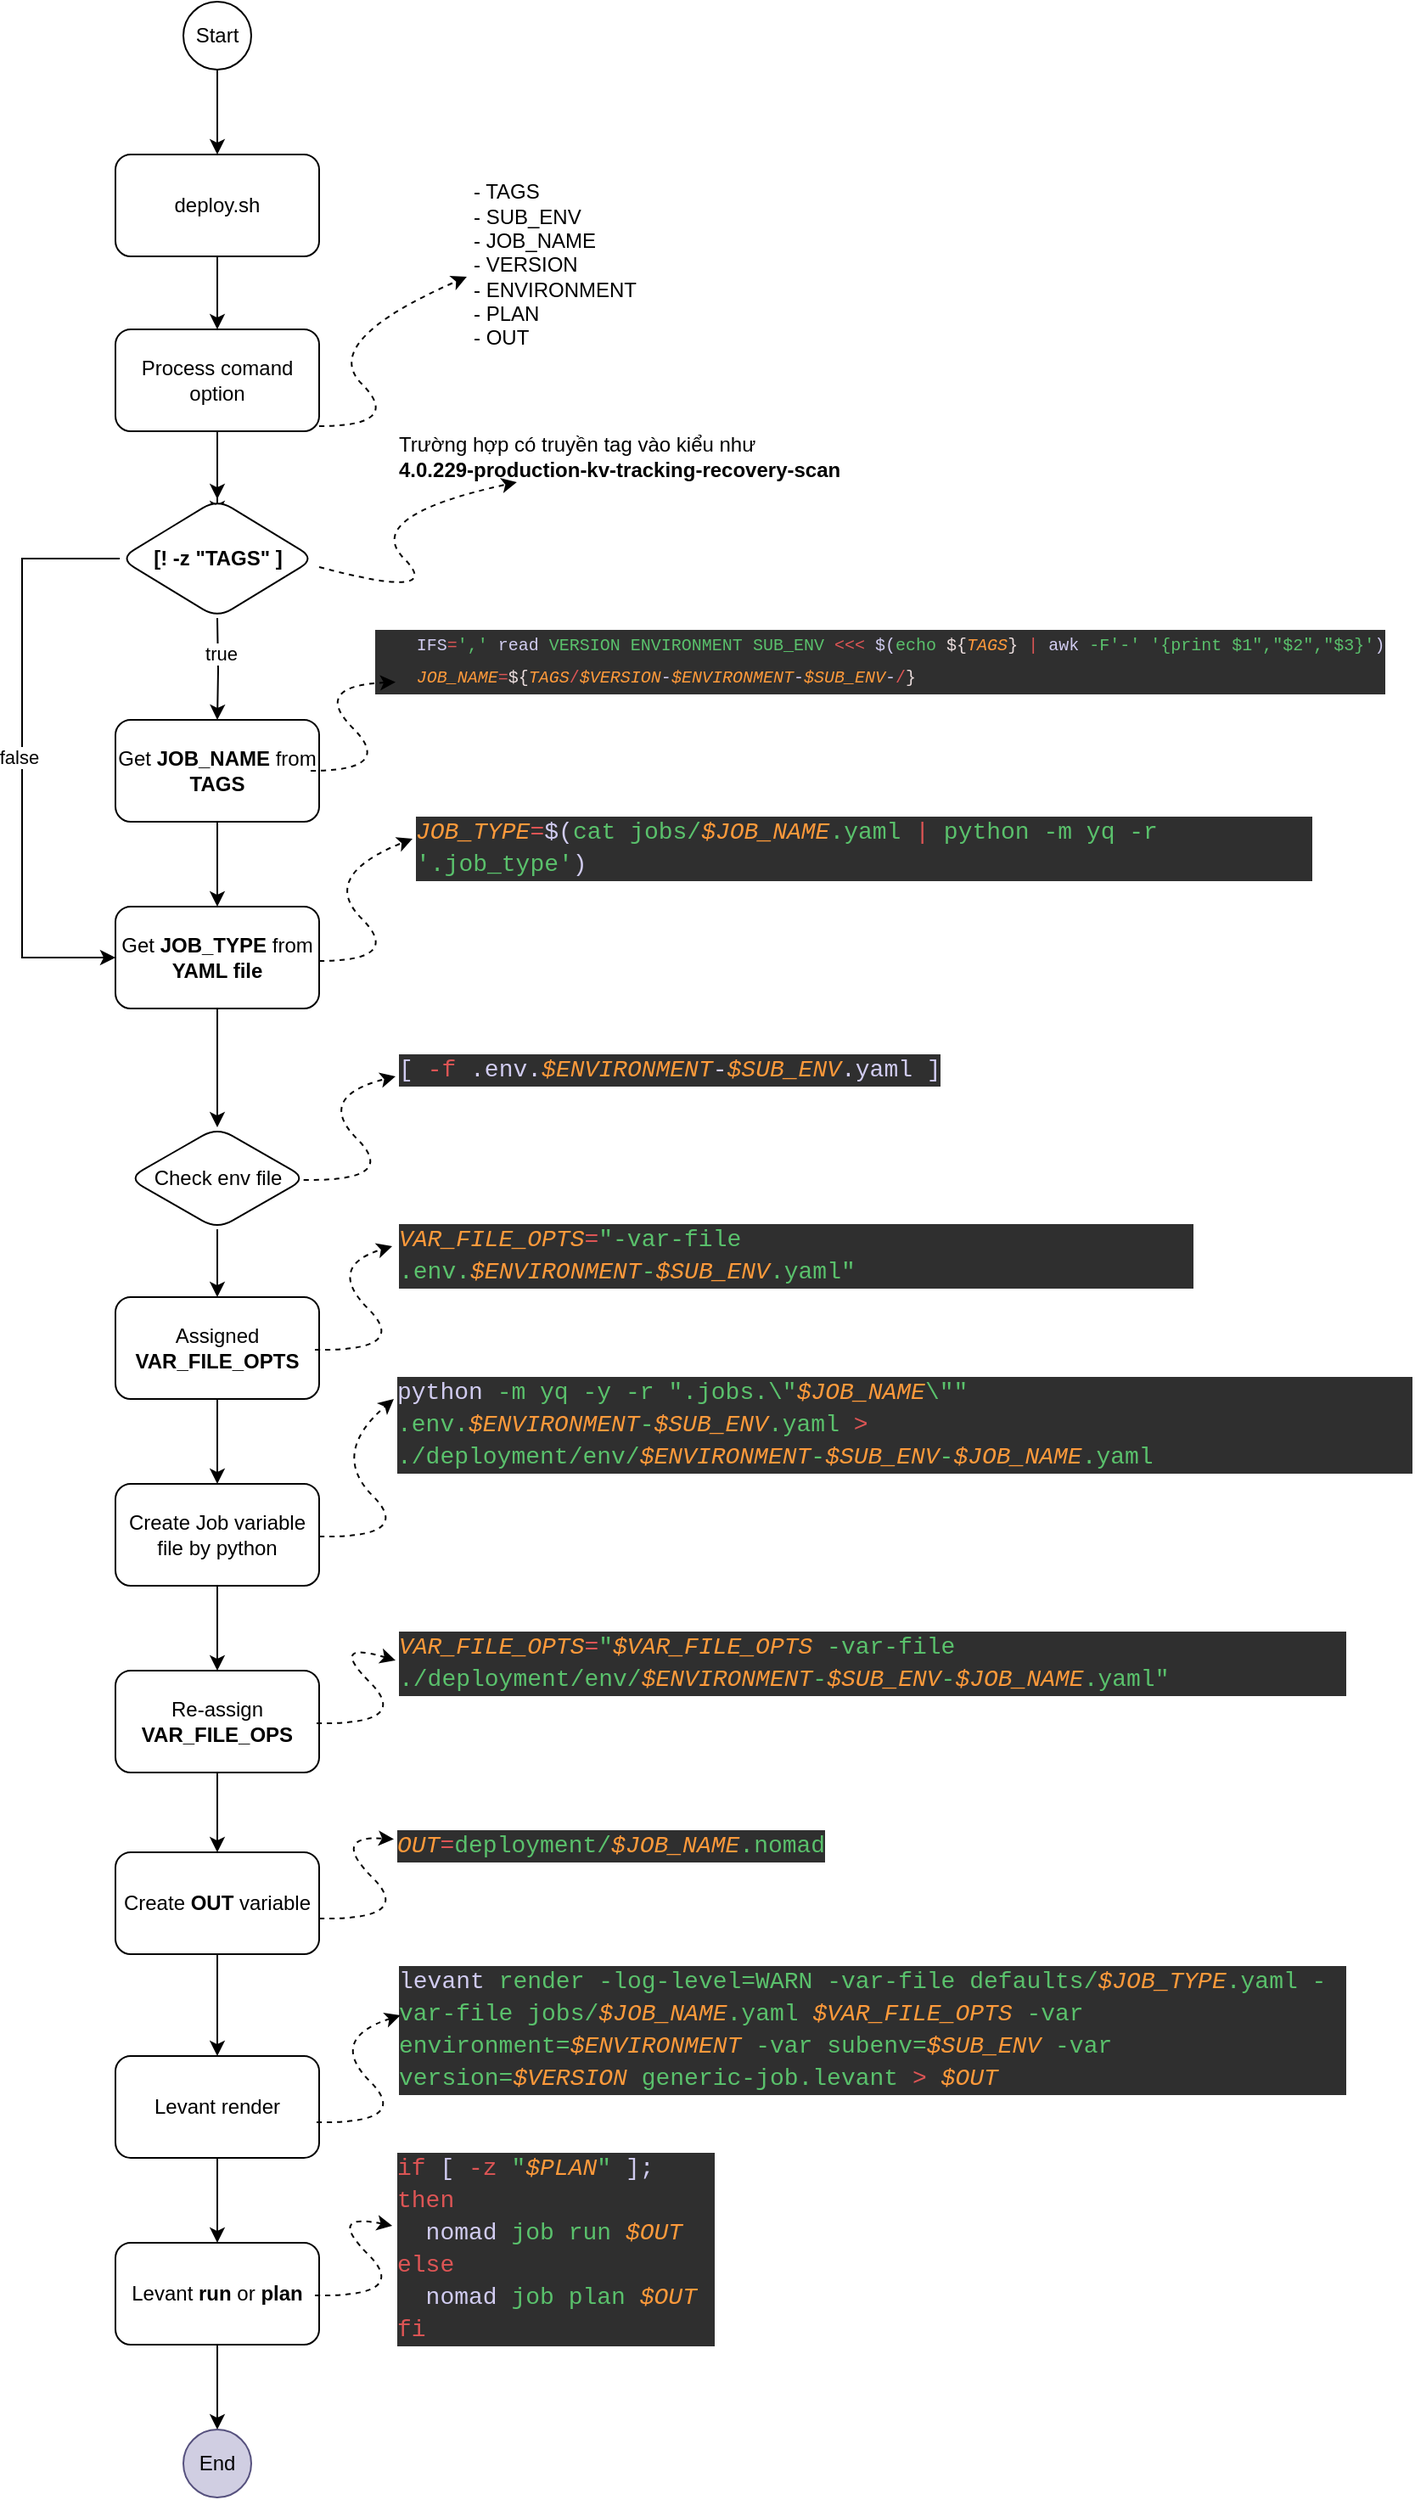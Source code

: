 <mxfile version="21.6.8" type="github">
  <diagram name="Page-1" id="0y15OAwdEvQ6BRsmeDMm">
    <mxGraphModel dx="2066" dy="1103" grid="1" gridSize="10" guides="1" tooltips="1" connect="1" arrows="1" fold="1" page="1" pageScale="1" pageWidth="850" pageHeight="1100" math="0" shadow="0">
      <root>
        <mxCell id="0" />
        <mxCell id="1" parent="0" />
        <mxCell id="_bVZ1d8dCjfE9aQv2Lmk-3" value="" style="edgeStyle=orthogonalEdgeStyle;rounded=0;orthogonalLoop=1;jettySize=auto;html=1;" edge="1" parent="1" source="_bVZ1d8dCjfE9aQv2Lmk-1" target="_bVZ1d8dCjfE9aQv2Lmk-2">
          <mxGeometry relative="1" as="geometry" />
        </mxCell>
        <mxCell id="_bVZ1d8dCjfE9aQv2Lmk-1" value="Start" style="ellipse;whiteSpace=wrap;html=1;aspect=fixed;" vertex="1" parent="1">
          <mxGeometry x="126" width="40" height="40" as="geometry" />
        </mxCell>
        <mxCell id="_bVZ1d8dCjfE9aQv2Lmk-5" value="" style="edgeStyle=orthogonalEdgeStyle;rounded=0;orthogonalLoop=1;jettySize=auto;html=1;" edge="1" parent="1" source="_bVZ1d8dCjfE9aQv2Lmk-2" target="_bVZ1d8dCjfE9aQv2Lmk-4">
          <mxGeometry relative="1" as="geometry" />
        </mxCell>
        <mxCell id="_bVZ1d8dCjfE9aQv2Lmk-2" value="deploy.sh" style="rounded=1;whiteSpace=wrap;html=1;" vertex="1" parent="1">
          <mxGeometry x="86" y="90" width="120" height="60" as="geometry" />
        </mxCell>
        <mxCell id="_bVZ1d8dCjfE9aQv2Lmk-13" style="edgeStyle=orthogonalEdgeStyle;rounded=0;orthogonalLoop=1;jettySize=auto;html=1;" edge="1" parent="1" source="_bVZ1d8dCjfE9aQv2Lmk-34">
          <mxGeometry relative="1" as="geometry">
            <mxPoint x="146" y="303" as="targetPoint" />
          </mxGeometry>
        </mxCell>
        <mxCell id="_bVZ1d8dCjfE9aQv2Lmk-4" value="Process comand option" style="rounded=1;whiteSpace=wrap;html=1;" vertex="1" parent="1">
          <mxGeometry x="86" y="193" width="120" height="60" as="geometry" />
        </mxCell>
        <mxCell id="_bVZ1d8dCjfE9aQv2Lmk-7" value="- TAGS&lt;br&gt;- SUB_ENV&lt;br&gt;- JOB_NAME&lt;br&gt;- VERSION&lt;br&gt;- ENVIRONMENT&lt;br&gt;- PLAN&lt;br&gt;- OUT" style="text;strokeColor=none;fillColor=none;align=left;verticalAlign=middle;spacingLeft=4;spacingRight=4;overflow=hidden;points=[[0,0.5],[1,0.5]];portConstraint=eastwest;rotatable=0;whiteSpace=wrap;html=1;" vertex="1" parent="1">
          <mxGeometry x="291" y="100" width="110" height="110" as="geometry" />
        </mxCell>
        <mxCell id="_bVZ1d8dCjfE9aQv2Lmk-11" value="" style="curved=1;endArrow=classic;html=1;rounded=0;entryX=0.018;entryY=0.564;entryDx=0;entryDy=0;entryPerimeter=0;dashed=1;" edge="1" parent="1" target="_bVZ1d8dCjfE9aQv2Lmk-7">
          <mxGeometry width="50" height="50" relative="1" as="geometry">
            <mxPoint x="206" y="250" as="sourcePoint" />
            <mxPoint x="256" y="200" as="targetPoint" />
            <Array as="points">
              <mxPoint x="256" y="250" />
              <mxPoint x="206" y="200" />
            </Array>
          </mxGeometry>
        </mxCell>
        <mxCell id="_bVZ1d8dCjfE9aQv2Lmk-15" value="" style="edgeStyle=orthogonalEdgeStyle;rounded=0;orthogonalLoop=1;jettySize=auto;html=1;" edge="1" parent="1" target="_bVZ1d8dCjfE9aQv2Lmk-14">
          <mxGeometry relative="1" as="geometry">
            <mxPoint x="146" y="363" as="sourcePoint" />
          </mxGeometry>
        </mxCell>
        <mxCell id="_bVZ1d8dCjfE9aQv2Lmk-27" value="true" style="edgeLabel;html=1;align=center;verticalAlign=middle;resizable=0;points=[];" vertex="1" connectable="0" parent="_bVZ1d8dCjfE9aQv2Lmk-15">
          <mxGeometry x="-0.3" y="1" relative="1" as="geometry">
            <mxPoint as="offset" />
          </mxGeometry>
        </mxCell>
        <mxCell id="_bVZ1d8dCjfE9aQv2Lmk-24" style="edgeStyle=orthogonalEdgeStyle;rounded=0;orthogonalLoop=1;jettySize=auto;html=1;entryX=0;entryY=0.5;entryDx=0;entryDy=0;exitX=0;exitY=0.5;exitDx=0;exitDy=0;" edge="1" parent="1" source="_bVZ1d8dCjfE9aQv2Lmk-34" target="_bVZ1d8dCjfE9aQv2Lmk-21">
          <mxGeometry relative="1" as="geometry">
            <mxPoint x="86" y="333" as="sourcePoint" />
            <mxPoint x="61" y="563" as="targetPoint" />
            <Array as="points">
              <mxPoint x="31" y="328" />
              <mxPoint x="31" y="563" />
            </Array>
          </mxGeometry>
        </mxCell>
        <mxCell id="_bVZ1d8dCjfE9aQv2Lmk-26" value="false" style="edgeLabel;html=1;align=center;verticalAlign=middle;resizable=0;points=[];" vertex="1" connectable="0" parent="_bVZ1d8dCjfE9aQv2Lmk-24">
          <mxGeometry x="0.003" y="-2" relative="1" as="geometry">
            <mxPoint as="offset" />
          </mxGeometry>
        </mxCell>
        <mxCell id="_bVZ1d8dCjfE9aQv2Lmk-22" value="" style="edgeStyle=orthogonalEdgeStyle;rounded=0;orthogonalLoop=1;jettySize=auto;html=1;" edge="1" parent="1" source="_bVZ1d8dCjfE9aQv2Lmk-14" target="_bVZ1d8dCjfE9aQv2Lmk-21">
          <mxGeometry relative="1" as="geometry" />
        </mxCell>
        <mxCell id="_bVZ1d8dCjfE9aQv2Lmk-14" value="Get &lt;b&gt;JOB_NAME &lt;/b&gt;from &lt;b&gt;TAGS&lt;/b&gt;" style="rounded=1;whiteSpace=wrap;html=1;" vertex="1" parent="1">
          <mxGeometry x="86" y="423" width="120" height="60" as="geometry" />
        </mxCell>
        <mxCell id="_bVZ1d8dCjfE9aQv2Lmk-16" value="Trường hợp có truyền tag vào kiểu như&amp;nbsp;&lt;br&gt;&lt;b&gt;4.0.229-production-kv-tracking-recovery-scan&amp;nbsp;&lt;/b&gt;" style="text;html=1;strokeColor=none;fillColor=none;align=left;verticalAlign=middle;whiteSpace=wrap;rounded=0;" vertex="1" parent="1">
          <mxGeometry x="251" y="253" width="280" height="30" as="geometry" />
        </mxCell>
        <mxCell id="_bVZ1d8dCjfE9aQv2Lmk-18" value="" style="curved=1;endArrow=classic;html=1;rounded=0;dashed=1;exitX=1;exitY=0.5;exitDx=0;exitDy=0;" edge="1" parent="1" target="_bVZ1d8dCjfE9aQv2Lmk-16">
          <mxGeometry width="50" height="50" relative="1" as="geometry">
            <mxPoint x="206" y="333" as="sourcePoint" />
            <mxPoint x="281" y="303" as="targetPoint" />
            <Array as="points">
              <mxPoint x="281" y="353" />
              <mxPoint x="231" y="303" />
            </Array>
          </mxGeometry>
        </mxCell>
        <mxCell id="_bVZ1d8dCjfE9aQv2Lmk-38" value="" style="edgeStyle=orthogonalEdgeStyle;rounded=0;orthogonalLoop=1;jettySize=auto;html=1;" edge="1" parent="1" source="_bVZ1d8dCjfE9aQv2Lmk-21" target="_bVZ1d8dCjfE9aQv2Lmk-37">
          <mxGeometry relative="1" as="geometry" />
        </mxCell>
        <mxCell id="_bVZ1d8dCjfE9aQv2Lmk-21" value="Get &lt;b&gt;JOB_TYPE&amp;nbsp;&lt;/b&gt;from &lt;b&gt;YAML file&lt;/b&gt;" style="rounded=1;whiteSpace=wrap;html=1;" vertex="1" parent="1">
          <mxGeometry x="86" y="533" width="120" height="60" as="geometry" />
        </mxCell>
        <mxCell id="_bVZ1d8dCjfE9aQv2Lmk-28" value="&lt;div style=&quot;color: rgb(209, 204, 241); background-color: rgb(47, 47, 47); font-family: Consolas, &amp;quot;Courier New&amp;quot;, monospace; line-height: 19px; font-size: 10px;&quot;&gt;&lt;div style=&quot;text-align: justify;&quot;&gt;&amp;nbsp; &amp;nbsp; IFS&lt;span style=&quot;color: #dd5555;&quot;&gt;=&lt;/span&gt;&lt;span style=&quot;color: #5ac16c;&quot;&gt;&#39;,&#39;&lt;/span&gt; read &lt;span style=&quot;color: #5ac16c;&quot;&gt;VERSION&lt;/span&gt; &lt;span style=&quot;color: #5ac16c;&quot;&gt;ENVIRONMENT&lt;/span&gt; &lt;span style=&quot;color: #5ac16c;&quot;&gt;SUB_ENV&lt;/span&gt; &lt;span style=&quot;color: #dd5555;&quot;&gt;&amp;lt;&amp;lt;&amp;lt;&lt;/span&gt; $(&lt;span style=&quot;color: #5ac16c;&quot;&gt;echo&lt;/span&gt; &lt;span style=&quot;color: #eee0e0;&quot;&gt;${&lt;/span&gt;&lt;span style=&quot;color: #ff9a3b;font-style: italic;&quot;&gt;TAGS&lt;/span&gt;&lt;span style=&quot;color: #eee0e0;&quot;&gt;}&lt;/span&gt; &lt;span style=&quot;color: #dd5555;&quot;&gt;|&lt;/span&gt; awk &lt;span style=&quot;color: #5ac16c;&quot;&gt;-F&#39;-&#39;&lt;/span&gt; &lt;span style=&quot;color: #5ac16c;&quot;&gt;&#39;{print $1&quot;,&quot;$2&quot;,&quot;$3}&#39;&lt;/span&gt;)&lt;/div&gt;&lt;div style=&quot;text-align: justify;&quot;&gt;&amp;nbsp; &amp;nbsp; &lt;span style=&quot;color: #ff9a3b;font-style: italic;&quot;&gt;JOB_NAME&lt;/span&gt;&lt;span style=&quot;color: #dd5555;&quot;&gt;=&lt;/span&gt;&lt;span style=&quot;color: #eee0e0;&quot;&gt;${&lt;/span&gt;&lt;span style=&quot;color: #ff9a3b;font-style: italic;&quot;&gt;TAGS&lt;/span&gt;&lt;span style=&quot;color: #dd5555;&quot;&gt;/&lt;/span&gt;&lt;span style=&quot;color: #ff9a3b;font-style: italic;&quot;&gt;$VERSION&lt;/span&gt;-&lt;span style=&quot;color: #ff9a3b;font-style: italic;&quot;&gt;$ENVIRONMENT&lt;/span&gt;-&lt;span style=&quot;color: #ff9a3b;font-style: italic;&quot;&gt;$SUB_ENV&lt;/span&gt;-&lt;span style=&quot;color: #dd5555;&quot;&gt;/&lt;/span&gt;&lt;span style=&quot;color: #eee0e0;&quot;&gt;}&lt;/span&gt;&lt;/div&gt;&lt;/div&gt;" style="text;html=1;align=center;verticalAlign=middle;resizable=0;points=[];autosize=1;strokeColor=none;fillColor=none;" vertex="1" parent="1">
          <mxGeometry x="251" y="363" width="570" height="50" as="geometry" />
        </mxCell>
        <mxCell id="_bVZ1d8dCjfE9aQv2Lmk-29" value="" style="curved=1;endArrow=classic;html=1;rounded=0;dashed=1;" edge="1" parent="1" target="_bVZ1d8dCjfE9aQv2Lmk-28">
          <mxGeometry width="50" height="50" relative="1" as="geometry">
            <mxPoint x="201" y="453" as="sourcePoint" />
            <mxPoint x="251" y="403" as="targetPoint" />
            <Array as="points">
              <mxPoint x="251" y="453" />
              <mxPoint x="201" y="403" />
            </Array>
          </mxGeometry>
        </mxCell>
        <mxCell id="_bVZ1d8dCjfE9aQv2Lmk-31" value="&lt;div style=&quot;color: rgb(209, 204, 241); background-color: rgb(47, 47, 47); font-family: Consolas, &amp;quot;Courier New&amp;quot;, monospace; font-weight: normal; font-size: 14px; line-height: 19px;&quot;&gt;&lt;div&gt;&lt;span style=&quot;color: #ff9a3b;font-style: italic;&quot;&gt;JOB_TYPE&lt;/span&gt;&lt;span style=&quot;color: #dd5555;&quot;&gt;=&lt;/span&gt;&lt;span style=&quot;color: #d1ccf1;&quot;&gt;$(&lt;/span&gt;&lt;span style=&quot;color: #5ac16c;&quot;&gt;cat jobs/&lt;/span&gt;&lt;span style=&quot;color: #ff9a3b;font-style: italic;&quot;&gt;$JOB_NAME&lt;/span&gt;&lt;span style=&quot;color: #5ac16c;&quot;&gt;.yaml &lt;/span&gt;&lt;span style=&quot;color: #dd5555;&quot;&gt;|&lt;/span&gt;&lt;span style=&quot;color: #5ac16c;&quot;&gt; python -m yq -r &#39;.job_type&#39;&lt;/span&gt;&lt;span style=&quot;color: #d1ccf1;&quot;&gt;)&lt;/span&gt;&lt;/div&gt;&lt;/div&gt;" style="text;whiteSpace=wrap;html=1;" vertex="1" parent="1">
          <mxGeometry x="261" y="473" width="530" height="40" as="geometry" />
        </mxCell>
        <mxCell id="_bVZ1d8dCjfE9aQv2Lmk-32" value="" style="curved=1;endArrow=classic;html=1;rounded=0;dashed=1;entryX=0;entryY=0.5;entryDx=0;entryDy=0;" edge="1" parent="1" target="_bVZ1d8dCjfE9aQv2Lmk-31">
          <mxGeometry width="50" height="50" relative="1" as="geometry">
            <mxPoint x="206" y="565" as="sourcePoint" />
            <mxPoint x="256" y="513" as="targetPoint" />
            <Array as="points">
              <mxPoint x="256" y="565" />
              <mxPoint x="206" y="515" />
            </Array>
          </mxGeometry>
        </mxCell>
        <mxCell id="_bVZ1d8dCjfE9aQv2Lmk-36" value="" style="edgeStyle=orthogonalEdgeStyle;rounded=0;orthogonalLoop=1;jettySize=auto;html=1;" edge="1" parent="1" source="_bVZ1d8dCjfE9aQv2Lmk-4" target="_bVZ1d8dCjfE9aQv2Lmk-34">
          <mxGeometry relative="1" as="geometry">
            <mxPoint x="146" y="253" as="sourcePoint" />
            <mxPoint x="146" y="303" as="targetPoint" />
          </mxGeometry>
        </mxCell>
        <mxCell id="_bVZ1d8dCjfE9aQv2Lmk-34" value="&lt;b style=&quot;border-color: var(--border-color);&quot;&gt;[! -z &quot;TAGS&quot; ]&lt;/b&gt;" style="rhombus;whiteSpace=wrap;html=1;rounded=1;" vertex="1" parent="1">
          <mxGeometry x="88.5" y="293" width="115" height="70" as="geometry" />
        </mxCell>
        <mxCell id="_bVZ1d8dCjfE9aQv2Lmk-42" value="" style="edgeStyle=orthogonalEdgeStyle;rounded=0;orthogonalLoop=1;jettySize=auto;html=1;" edge="1" parent="1" source="_bVZ1d8dCjfE9aQv2Lmk-37" target="_bVZ1d8dCjfE9aQv2Lmk-41">
          <mxGeometry relative="1" as="geometry" />
        </mxCell>
        <mxCell id="_bVZ1d8dCjfE9aQv2Lmk-37" value="&lt;font style=&quot;font-size: 12px;&quot;&gt;Check env file&lt;/font&gt;" style="rhombus;whiteSpace=wrap;html=1;rounded=1;" vertex="1" parent="1">
          <mxGeometry x="93.5" y="663" width="105" height="60" as="geometry" />
        </mxCell>
        <mxCell id="_bVZ1d8dCjfE9aQv2Lmk-39" value="&lt;div style=&quot;color: rgb(209, 204, 241); background-color: rgb(47, 47, 47); font-family: Consolas, &amp;quot;Courier New&amp;quot;, monospace; font-weight: normal; font-size: 14px; line-height: 19px;&quot;&gt;&lt;div&gt;&lt;span style=&quot;color: #d1ccf1;&quot;&gt;[ &lt;/span&gt;&lt;span style=&quot;color: #dd5555;&quot;&gt;-f&lt;/span&gt;&lt;span style=&quot;color: #d1ccf1;&quot;&gt; .env.&lt;/span&gt;&lt;span style=&quot;color: #ff9a3b;font-style: italic;&quot;&gt;$ENVIRONMENT&lt;/span&gt;&lt;span style=&quot;color: #d1ccf1;&quot;&gt;-&lt;/span&gt;&lt;span style=&quot;color: #ff9a3b;font-style: italic;&quot;&gt;$SUB_ENV&lt;/span&gt;&lt;span style=&quot;color: #d1ccf1;&quot;&gt;.yaml ]&lt;/span&gt;&lt;/div&gt;&lt;/div&gt;" style="text;whiteSpace=wrap;html=1;" vertex="1" parent="1">
          <mxGeometry x="251" y="613" width="330" height="40" as="geometry" />
        </mxCell>
        <mxCell id="_bVZ1d8dCjfE9aQv2Lmk-40" value="" style="curved=1;endArrow=classic;html=1;rounded=0;dashed=1;entryX=0;entryY=0.5;entryDx=0;entryDy=0;" edge="1" parent="1" source="_bVZ1d8dCjfE9aQv2Lmk-37" target="_bVZ1d8dCjfE9aQv2Lmk-39">
          <mxGeometry width="50" height="50" relative="1" as="geometry">
            <mxPoint x="203.5" y="695" as="sourcePoint" />
            <mxPoint x="258.5" y="623" as="targetPoint" />
            <Array as="points">
              <mxPoint x="253.5" y="695" />
              <mxPoint x="203.5" y="645" />
            </Array>
          </mxGeometry>
        </mxCell>
        <mxCell id="_bVZ1d8dCjfE9aQv2Lmk-49" value="" style="edgeStyle=orthogonalEdgeStyle;rounded=0;orthogonalLoop=1;jettySize=auto;html=1;" edge="1" parent="1" source="_bVZ1d8dCjfE9aQv2Lmk-41" target="_bVZ1d8dCjfE9aQv2Lmk-48">
          <mxGeometry relative="1" as="geometry" />
        </mxCell>
        <mxCell id="_bVZ1d8dCjfE9aQv2Lmk-41" value="Assigned &lt;b&gt;VAR_FILE_OPTS&lt;/b&gt;" style="whiteSpace=wrap;html=1;rounded=1;" vertex="1" parent="1">
          <mxGeometry x="86" y="763" width="120" height="60" as="geometry" />
        </mxCell>
        <mxCell id="_bVZ1d8dCjfE9aQv2Lmk-43" value="&lt;div style=&quot;color: rgb(209, 204, 241); background-color: rgb(47, 47, 47); font-family: Consolas, &amp;quot;Courier New&amp;quot;, monospace; font-weight: normal; font-size: 14px; line-height: 19px;&quot;&gt;&lt;div&gt;&lt;span style=&quot;color: #ff9a3b;font-style: italic;&quot;&gt;VAR_FILE_OPTS&lt;/span&gt;&lt;span style=&quot;color: #dd5555;&quot;&gt;=&lt;/span&gt;&lt;span style=&quot;color: #5ac16c;&quot;&gt;&quot;-var-file .env.&lt;/span&gt;&lt;span style=&quot;color: #ff9a3b;font-style: italic;&quot;&gt;$ENVIRONMENT&lt;/span&gt;&lt;span style=&quot;color: #5ac16c;&quot;&gt;-&lt;/span&gt;&lt;span style=&quot;color: #ff9a3b;font-style: italic;&quot;&gt;$SUB_ENV&lt;/span&gt;&lt;span style=&quot;color: #5ac16c;&quot;&gt;.yaml&quot;&lt;/span&gt;&lt;/div&gt;&lt;/div&gt;" style="text;whiteSpace=wrap;html=1;" vertex="1" parent="1">
          <mxGeometry x="251" y="713" width="470" height="40" as="geometry" />
        </mxCell>
        <mxCell id="_bVZ1d8dCjfE9aQv2Lmk-45" value="" style="curved=1;endArrow=classic;html=1;rounded=0;dashed=1;" edge="1" parent="1">
          <mxGeometry width="50" height="50" relative="1" as="geometry">
            <mxPoint x="203.5" y="794" as="sourcePoint" />
            <mxPoint x="249" y="733" as="targetPoint" />
            <Array as="points">
              <mxPoint x="260" y="795" />
              <mxPoint x="210" y="745" />
            </Array>
          </mxGeometry>
        </mxCell>
        <mxCell id="_bVZ1d8dCjfE9aQv2Lmk-53" value="" style="edgeStyle=orthogonalEdgeStyle;rounded=0;orthogonalLoop=1;jettySize=auto;html=1;" edge="1" parent="1" source="_bVZ1d8dCjfE9aQv2Lmk-48" target="_bVZ1d8dCjfE9aQv2Lmk-52">
          <mxGeometry relative="1" as="geometry" />
        </mxCell>
        <mxCell id="_bVZ1d8dCjfE9aQv2Lmk-48" value="Create Job variable file by python" style="whiteSpace=wrap;html=1;rounded=1;" vertex="1" parent="1">
          <mxGeometry x="86" y="873" width="120" height="60" as="geometry" />
        </mxCell>
        <mxCell id="_bVZ1d8dCjfE9aQv2Lmk-50" value="&lt;div style=&quot;color: rgb(209, 204, 241); background-color: rgb(47, 47, 47); font-family: Consolas, &amp;quot;Courier New&amp;quot;, monospace; font-weight: normal; font-size: 14px; line-height: 19px;&quot;&gt;&lt;div&gt;&lt;span style=&quot;color: #d1ccf1;&quot;&gt;python &lt;/span&gt;&lt;span style=&quot;color: #5ac16c;&quot;&gt;-m&lt;/span&gt;&lt;span style=&quot;color: #d1ccf1;&quot;&gt; &lt;/span&gt;&lt;span style=&quot;color: #5ac16c;&quot;&gt;yq&lt;/span&gt;&lt;span style=&quot;color: #d1ccf1;&quot;&gt; &lt;/span&gt;&lt;span style=&quot;color: #5ac16c;&quot;&gt;-y&lt;/span&gt;&lt;span style=&quot;color: #d1ccf1;&quot;&gt; &lt;/span&gt;&lt;span style=&quot;color: #5ac16c;&quot;&gt;-r&lt;/span&gt;&lt;span style=&quot;color: #d1ccf1;&quot;&gt; &lt;/span&gt;&lt;span style=&quot;color: #5ac16c;&quot;&gt;&quot;.jobs.\&quot;&lt;/span&gt;&lt;span style=&quot;color: #ff9a3b;font-style: italic;&quot;&gt;$JOB_NAME&lt;/span&gt;&lt;span style=&quot;color: #5ac16c;&quot;&gt;\&quot;&quot;&lt;/span&gt;&lt;span style=&quot;color: #d1ccf1;&quot;&gt; &lt;/span&gt;&lt;span style=&quot;color: #5ac16c;&quot;&gt;.env.&lt;/span&gt;&lt;span style=&quot;color: #ff9a3b;font-style: italic;&quot;&gt;$ENVIRONMENT&lt;/span&gt;&lt;span style=&quot;color: #5ac16c;&quot;&gt;-&lt;/span&gt;&lt;span style=&quot;color: #ff9a3b;font-style: italic;&quot;&gt;$SUB_ENV&lt;/span&gt;&lt;span style=&quot;color: #5ac16c;&quot;&gt;.yaml&lt;/span&gt;&lt;span style=&quot;color: #d1ccf1;&quot;&gt; &lt;/span&gt;&lt;span style=&quot;color: #dd5555;&quot;&gt;&amp;gt;&lt;/span&gt;&lt;span style=&quot;color: #d1ccf1;&quot;&gt; &lt;/span&gt;&lt;span style=&quot;color: #5ac16c;&quot;&gt;./deployment/env/&lt;/span&gt;&lt;span style=&quot;color: #ff9a3b;font-style: italic;&quot;&gt;$ENVIRONMENT&lt;/span&gt;&lt;span style=&quot;color: #5ac16c;&quot;&gt;-&lt;/span&gt;&lt;span style=&quot;color: #ff9a3b;font-style: italic;&quot;&gt;$SUB_ENV&lt;/span&gt;&lt;span style=&quot;color: #5ac16c;&quot;&gt;-&lt;/span&gt;&lt;span style=&quot;color: #ff9a3b;font-style: italic;&quot;&gt;$JOB_NAME&lt;/span&gt;&lt;span style=&quot;color: #5ac16c;&quot;&gt;.yaml&lt;/span&gt;&lt;/div&gt;&lt;/div&gt;" style="text;whiteSpace=wrap;html=1;" vertex="1" parent="1">
          <mxGeometry x="250" y="803" width="600" height="80" as="geometry" />
        </mxCell>
        <mxCell id="_bVZ1d8dCjfE9aQv2Lmk-51" value="" style="curved=1;endArrow=classic;html=1;rounded=0;dashed=1;entryX=0;entryY=0.25;entryDx=0;entryDy=0;" edge="1" parent="1" target="_bVZ1d8dCjfE9aQv2Lmk-50">
          <mxGeometry width="50" height="50" relative="1" as="geometry">
            <mxPoint x="206" y="904" as="sourcePoint" />
            <mxPoint x="251.5" y="843" as="targetPoint" />
            <Array as="points">
              <mxPoint x="262.5" y="905" />
              <mxPoint x="212.5" y="855" />
            </Array>
          </mxGeometry>
        </mxCell>
        <mxCell id="_bVZ1d8dCjfE9aQv2Lmk-57" value="" style="edgeStyle=orthogonalEdgeStyle;rounded=0;orthogonalLoop=1;jettySize=auto;html=1;" edge="1" parent="1" source="_bVZ1d8dCjfE9aQv2Lmk-52" target="_bVZ1d8dCjfE9aQv2Lmk-56">
          <mxGeometry relative="1" as="geometry" />
        </mxCell>
        <mxCell id="_bVZ1d8dCjfE9aQv2Lmk-52" value="Re-assign &lt;b&gt;VAR_FILE_OPS&lt;/b&gt;" style="whiteSpace=wrap;html=1;rounded=1;" vertex="1" parent="1">
          <mxGeometry x="86" y="983" width="120" height="60" as="geometry" />
        </mxCell>
        <mxCell id="_bVZ1d8dCjfE9aQv2Lmk-54" value="&lt;div style=&quot;color: rgb(209, 204, 241); background-color: rgb(47, 47, 47); font-family: Consolas, &amp;quot;Courier New&amp;quot;, monospace; font-weight: normal; font-size: 14px; line-height: 19px;&quot;&gt;&lt;div&gt;&lt;span style=&quot;color: #ff9a3b;font-style: italic;&quot;&gt;VAR_FILE_OPTS&lt;/span&gt;&lt;span style=&quot;color: #dd5555;&quot;&gt;=&lt;/span&gt;&lt;span style=&quot;color: #5ac16c;&quot;&gt;&quot;&lt;/span&gt;&lt;span style=&quot;color: #ff9a3b;font-style: italic;&quot;&gt;$VAR_FILE_OPTS&lt;/span&gt;&lt;span style=&quot;color: #5ac16c;&quot;&gt; -var-file ./deployment/env/&lt;/span&gt;&lt;span style=&quot;color: #ff9a3b;font-style: italic;&quot;&gt;$ENVIRONMENT&lt;/span&gt;&lt;span style=&quot;color: #5ac16c;&quot;&gt;-&lt;/span&gt;&lt;span style=&quot;color: #ff9a3b;font-style: italic;&quot;&gt;$SUB_ENV&lt;/span&gt;&lt;span style=&quot;color: #5ac16c;&quot;&gt;-&lt;/span&gt;&lt;span style=&quot;color: #ff9a3b;font-style: italic;&quot;&gt;$JOB_NAME&lt;/span&gt;&lt;span style=&quot;color: #5ac16c;&quot;&gt;.yaml&quot;&lt;/span&gt;&lt;/div&gt;&lt;/div&gt;" style="text;whiteSpace=wrap;html=1;" vertex="1" parent="1">
          <mxGeometry x="251" y="953" width="560" height="60" as="geometry" />
        </mxCell>
        <mxCell id="_bVZ1d8dCjfE9aQv2Lmk-55" value="" style="curved=1;endArrow=classic;html=1;rounded=0;dashed=1;entryX=0;entryY=0.4;entryDx=0;entryDy=0;entryPerimeter=0;" edge="1" parent="1" target="_bVZ1d8dCjfE9aQv2Lmk-54">
          <mxGeometry width="50" height="50" relative="1" as="geometry">
            <mxPoint x="204.5" y="1014" as="sourcePoint" />
            <mxPoint x="248.5" y="933" as="targetPoint" />
            <Array as="points">
              <mxPoint x="261" y="1015" />
              <mxPoint x="211" y="965" />
            </Array>
          </mxGeometry>
        </mxCell>
        <mxCell id="_bVZ1d8dCjfE9aQv2Lmk-61" value="" style="edgeStyle=orthogonalEdgeStyle;rounded=0;orthogonalLoop=1;jettySize=auto;html=1;" edge="1" parent="1" source="_bVZ1d8dCjfE9aQv2Lmk-56" target="_bVZ1d8dCjfE9aQv2Lmk-60">
          <mxGeometry relative="1" as="geometry" />
        </mxCell>
        <mxCell id="_bVZ1d8dCjfE9aQv2Lmk-56" value="Create &lt;b&gt;OUT &lt;/b&gt;variable" style="whiteSpace=wrap;html=1;rounded=1;" vertex="1" parent="1">
          <mxGeometry x="86" y="1090" width="120" height="60" as="geometry" />
        </mxCell>
        <mxCell id="_bVZ1d8dCjfE9aQv2Lmk-58" value="&lt;div style=&quot;color: rgb(209, 204, 241); background-color: rgb(47, 47, 47); font-family: Consolas, &amp;quot;Courier New&amp;quot;, monospace; font-weight: normal; font-size: 14px; line-height: 19px;&quot;&gt;&lt;div&gt;&lt;span style=&quot;color: #ff9a3b;font-style: italic;&quot;&gt;OUT&lt;/span&gt;&lt;span style=&quot;color: #dd5555;&quot;&gt;=&lt;/span&gt;&lt;span style=&quot;color: #5ac16c;&quot;&gt;deployment/&lt;/span&gt;&lt;span style=&quot;color: #ff9a3b;font-style: italic;&quot;&gt;$JOB_NAME&lt;/span&gt;&lt;span style=&quot;color: #5ac16c;&quot;&gt;.nomad&lt;/span&gt;&lt;/div&gt;&lt;/div&gt;" style="text;whiteSpace=wrap;html=1;" vertex="1" parent="1">
          <mxGeometry x="250" y="1070" width="260" height="40" as="geometry" />
        </mxCell>
        <mxCell id="_bVZ1d8dCjfE9aQv2Lmk-59" value="" style="curved=1;endArrow=classic;html=1;rounded=0;dashed=1;" edge="1" parent="1" target="_bVZ1d8dCjfE9aQv2Lmk-58">
          <mxGeometry width="50" height="50" relative="1" as="geometry">
            <mxPoint x="206" y="1129" as="sourcePoint" />
            <mxPoint x="252.5" y="1092" as="targetPoint" />
            <Array as="points">
              <mxPoint x="262.5" y="1130" />
              <mxPoint x="212.5" y="1080" />
            </Array>
          </mxGeometry>
        </mxCell>
        <mxCell id="_bVZ1d8dCjfE9aQv2Lmk-65" value="" style="edgeStyle=orthogonalEdgeStyle;rounded=0;orthogonalLoop=1;jettySize=auto;html=1;" edge="1" parent="1" source="_bVZ1d8dCjfE9aQv2Lmk-60" target="_bVZ1d8dCjfE9aQv2Lmk-64">
          <mxGeometry relative="1" as="geometry" />
        </mxCell>
        <mxCell id="_bVZ1d8dCjfE9aQv2Lmk-60" value="Levant render" style="whiteSpace=wrap;html=1;rounded=1;" vertex="1" parent="1">
          <mxGeometry x="86" y="1210" width="120" height="60" as="geometry" />
        </mxCell>
        <mxCell id="_bVZ1d8dCjfE9aQv2Lmk-62" value="&lt;div style=&quot;color: rgb(209, 204, 241); background-color: rgb(47, 47, 47); font-family: Consolas, &amp;quot;Courier New&amp;quot;, monospace; font-weight: normal; font-size: 14px; line-height: 19px;&quot;&gt;&lt;div&gt;&lt;span style=&quot;color: #d1ccf1;&quot;&gt;levant &lt;/span&gt;&lt;span style=&quot;color: #5ac16c;&quot;&gt;render&lt;/span&gt;&lt;span style=&quot;color: #d1ccf1;&quot;&gt; &lt;/span&gt;&lt;span style=&quot;color: #5ac16c;&quot;&gt;-log-level=WARN&lt;/span&gt;&lt;span style=&quot;color: #d1ccf1;&quot;&gt; &lt;/span&gt;&lt;span style=&quot;color: #5ac16c;&quot;&gt;-var-file&lt;/span&gt;&lt;span style=&quot;color: #d1ccf1;&quot;&gt; &lt;/span&gt;&lt;span style=&quot;color: #5ac16c;&quot;&gt;defaults/&lt;/span&gt;&lt;span style=&quot;color: #ff9a3b;font-style: italic;&quot;&gt;$JOB_TYPE&lt;/span&gt;&lt;span style=&quot;color: #5ac16c;&quot;&gt;.yaml&lt;/span&gt;&lt;span style=&quot;color: #d1ccf1;&quot;&gt; &lt;/span&gt;&lt;span style=&quot;color: #5ac16c;&quot;&gt;-var-file&lt;/span&gt;&lt;span style=&quot;color: #d1ccf1;&quot;&gt; &lt;/span&gt;&lt;span style=&quot;color: #5ac16c;&quot;&gt;jobs/&lt;/span&gt;&lt;span style=&quot;color: #ff9a3b;font-style: italic;&quot;&gt;$JOB_NAME&lt;/span&gt;&lt;span style=&quot;color: #5ac16c;&quot;&gt;.yaml&lt;/span&gt;&lt;span style=&quot;color: #d1ccf1;&quot;&gt; &lt;/span&gt;&lt;span style=&quot;color: #ff9a3b;font-style: italic;&quot;&gt;$VAR_FILE_OPTS&lt;/span&gt;&lt;span style=&quot;color: #d1ccf1;&quot;&gt; &lt;/span&gt;&lt;span style=&quot;color: #5ac16c;&quot;&gt;-var&lt;/span&gt;&lt;span style=&quot;color: #d1ccf1;&quot;&gt; &lt;/span&gt;&lt;span style=&quot;color: #5ac16c;&quot;&gt;environment=&lt;/span&gt;&lt;span style=&quot;color: #ff9a3b;font-style: italic;&quot;&gt;$ENVIRONMENT&lt;/span&gt;&lt;span style=&quot;color: #d1ccf1;&quot;&gt; &lt;/span&gt;&lt;span style=&quot;color: #5ac16c;&quot;&gt;-var&lt;/span&gt;&lt;span style=&quot;color: #d1ccf1;&quot;&gt; &lt;/span&gt;&lt;span style=&quot;color: #5ac16c;&quot;&gt;subenv=&lt;/span&gt;&lt;span style=&quot;color: #ff9a3b;font-style: italic;&quot;&gt;$SUB_ENV&lt;/span&gt;&lt;span style=&quot;color: #d1ccf1;&quot;&gt; &lt;/span&gt;&lt;span style=&quot;color: #5ac16c;&quot;&gt;-var&lt;/span&gt;&lt;span style=&quot;color: #d1ccf1;&quot;&gt; &lt;/span&gt;&lt;span style=&quot;color: #5ac16c;&quot;&gt;version=&lt;/span&gt;&lt;span style=&quot;color: #ff9a3b;font-style: italic;&quot;&gt;$VERSION&lt;/span&gt;&lt;span style=&quot;color: #d1ccf1;&quot;&gt; &lt;/span&gt;&lt;span style=&quot;color: #5ac16c;&quot;&gt;generic-job.levant&lt;/span&gt;&lt;span style=&quot;color: #d1ccf1;&quot;&gt; &lt;/span&gt;&lt;span style=&quot;color: #dd5555;&quot;&gt;&amp;gt;&lt;/span&gt;&lt;span style=&quot;color: #d1ccf1;&quot;&gt; &lt;/span&gt;&lt;span style=&quot;color: #ff9a3b;font-style: italic;&quot;&gt;$OUT&lt;/span&gt;&lt;/div&gt;&lt;/div&gt;" style="text;whiteSpace=wrap;html=1;" vertex="1" parent="1">
          <mxGeometry x="251" y="1150" width="560" height="100" as="geometry" />
        </mxCell>
        <mxCell id="_bVZ1d8dCjfE9aQv2Lmk-63" value="" style="curved=1;endArrow=classic;html=1;rounded=0;dashed=1;entryX=0.005;entryY=0.36;entryDx=0;entryDy=0;entryPerimeter=0;" edge="1" parent="1" target="_bVZ1d8dCjfE9aQv2Lmk-62">
          <mxGeometry width="50" height="50" relative="1" as="geometry">
            <mxPoint x="204.5" y="1249" as="sourcePoint" />
            <mxPoint x="248.5" y="1202" as="targetPoint" />
            <Array as="points">
              <mxPoint x="261" y="1250" />
              <mxPoint x="211" y="1200" />
            </Array>
          </mxGeometry>
        </mxCell>
        <mxCell id="_bVZ1d8dCjfE9aQv2Lmk-67" value="" style="edgeStyle=orthogonalEdgeStyle;rounded=0;orthogonalLoop=1;jettySize=auto;html=1;" edge="1" parent="1" source="_bVZ1d8dCjfE9aQv2Lmk-64" target="_bVZ1d8dCjfE9aQv2Lmk-66">
          <mxGeometry relative="1" as="geometry" />
        </mxCell>
        <mxCell id="_bVZ1d8dCjfE9aQv2Lmk-64" value="Levant &lt;b&gt;run &lt;/b&gt;or &lt;b&gt;plan&lt;/b&gt;" style="rounded=1;whiteSpace=wrap;html=1;" vertex="1" parent="1">
          <mxGeometry x="86" y="1320" width="120" height="60" as="geometry" />
        </mxCell>
        <mxCell id="_bVZ1d8dCjfE9aQv2Lmk-66" value="End" style="ellipse;whiteSpace=wrap;html=1;rounded=1;fillColor=#d0cee2;strokeColor=#56517e;" vertex="1" parent="1">
          <mxGeometry x="126" y="1430" width="40" height="40" as="geometry" />
        </mxCell>
        <mxCell id="_bVZ1d8dCjfE9aQv2Lmk-68" value="&lt;div style=&quot;color: rgb(209, 204, 241); background-color: rgb(47, 47, 47); font-family: Consolas, &amp;quot;Courier New&amp;quot;, monospace; font-weight: normal; font-size: 14px; line-height: 19px;&quot;&gt;&lt;div&gt;&lt;span style=&quot;color: #dd5555;&quot;&gt;if&lt;/span&gt;&lt;span style=&quot;color: #d1ccf1;&quot;&gt; [ &lt;/span&gt;&lt;span style=&quot;color: #dd5555;&quot;&gt;-z&lt;/span&gt;&lt;span style=&quot;color: #d1ccf1;&quot;&gt; &lt;/span&gt;&lt;span style=&quot;color: #5ac16c;&quot;&gt;&quot;&lt;/span&gt;&lt;span style=&quot;color: #ff9a3b;font-style: italic;&quot;&gt;$PLAN&lt;/span&gt;&lt;span style=&quot;color: #5ac16c;&quot;&gt;&quot;&lt;/span&gt;&lt;span style=&quot;color: #d1ccf1;&quot;&gt; ]; &lt;/span&gt;&lt;span style=&quot;color: #dd5555;&quot;&gt;then&lt;/span&gt;&lt;/div&gt;&lt;div&gt;&lt;span style=&quot;color: #d1ccf1;&quot;&gt;&amp;nbsp; nomad &lt;/span&gt;&lt;span style=&quot;color: #5ac16c;&quot;&gt;job&lt;/span&gt;&lt;span style=&quot;color: #d1ccf1;&quot;&gt; &lt;/span&gt;&lt;span style=&quot;color: #5ac16c;&quot;&gt;run&lt;/span&gt;&lt;span style=&quot;color: #d1ccf1;&quot;&gt; &lt;/span&gt;&lt;span style=&quot;color: #ff9a3b;font-style: italic;&quot;&gt;$OUT&lt;/span&gt;&lt;/div&gt;&lt;div&gt;&lt;span style=&quot;color: #dd5555;&quot;&gt;else&lt;/span&gt;&lt;/div&gt;&lt;div&gt;&lt;span style=&quot;color: #d1ccf1;&quot;&gt;&amp;nbsp; nomad &lt;/span&gt;&lt;span style=&quot;color: #5ac16c;&quot;&gt;job&lt;/span&gt;&lt;span style=&quot;color: #d1ccf1;&quot;&gt; &lt;/span&gt;&lt;span style=&quot;color: #5ac16c;&quot;&gt;plan&lt;/span&gt;&lt;span style=&quot;color: #d1ccf1;&quot;&gt; &lt;/span&gt;&lt;span style=&quot;color: #ff9a3b;font-style: italic;&quot;&gt;$OUT&lt;/span&gt;&lt;/div&gt;&lt;div&gt;&lt;span style=&quot;color: #dd5555;&quot;&gt;fi&lt;/span&gt;&lt;/div&gt;&lt;/div&gt;" style="text;whiteSpace=wrap;html=1;" vertex="1" parent="1">
          <mxGeometry x="250" y="1260" width="189" height="120" as="geometry" />
        </mxCell>
        <mxCell id="_bVZ1d8dCjfE9aQv2Lmk-69" value="" style="curved=1;endArrow=classic;html=1;rounded=0;dashed=1;entryX=-0.005;entryY=0.417;entryDx=0;entryDy=0;entryPerimeter=0;" edge="1" parent="1" target="_bVZ1d8dCjfE9aQv2Lmk-68">
          <mxGeometry width="50" height="50" relative="1" as="geometry">
            <mxPoint x="203.5" y="1351" as="sourcePoint" />
            <mxPoint x="253" y="1288" as="targetPoint" />
            <Array as="points">
              <mxPoint x="260" y="1352" />
              <mxPoint x="210" y="1302" />
            </Array>
          </mxGeometry>
        </mxCell>
      </root>
    </mxGraphModel>
  </diagram>
</mxfile>
